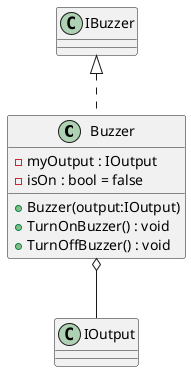 @startuml
class Buzzer {
    - myOutput : IOutput
    - isOn : bool = false
    + Buzzer(output:IOutput)
    + TurnOnBuzzer() : void
    + TurnOffBuzzer() : void
}
IBuzzer <|.. Buzzer
Buzzer o-- IOutput
@enduml
